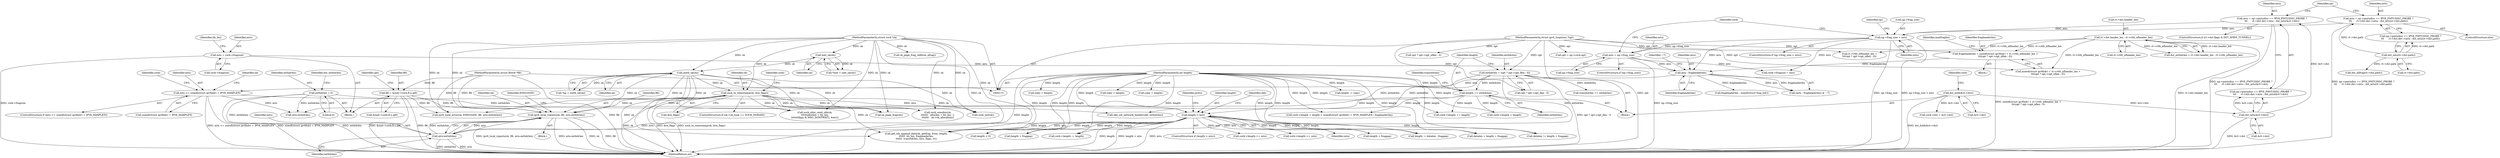 digraph "0_linux_2811ebac2521ceac84f2bdae402455baa6a7fb47@pointer" {
"1000675" [label="(Call,ipv6_local_rxpmtu(sk, fl6, mtu-exthdrlen))"];
"1000644" [label="(Call,sock_tx_timestamp(sk, &tx_flags))"];
"1000137" [label="(Call,inet6_sk(sk))"];
"1000132" [label="(Call,inet_sk(sk))"];
"1000116" [label="(MethodParameterIn,struct sock *sk)"];
"1000538" [label="(Call,fl6 = &inet->cork.fl.u.ip6)"];
"1000124" [label="(MethodParameterIn,struct flowi6 *fl6)"];
"1000678" [label="(Call,mtu-exthdrlen)"];
"1000654" [label="(Call,length > mtu)"];
"1000119" [label="(MethodParameterIn,int length)"];
"1000512" [label="(Call,length += exthdrlen)"];
"1000504" [label="(Call,exthdrlen = (opt ? opt->opt_flen : 0))"];
"1000123" [label="(MethodParameterIn,struct ipv6_txoptions *opt)"];
"1000607" [label="(Call,mtu <= sizeof(struct ipv6hdr) + IPV6_MAXPLEN)"];
"1000598" [label="(Call,mtu - fragheaderlen)"];
"1000566" [label="(Call,mtu = cork->fragsize)"];
"1000467" [label="(Call,np->frag_size < mtu)"];
"1000445" [label="(Call,mtu = np->pmtudisc == IPV6_PMTUDISC_PROBE ?\n\t\t\t      rt->dst.dev->mtu : dst_mtu(rt->dst.path))"];
"1000460" [label="(Call,dst_mtu(rt->dst.path))"];
"1000424" [label="(Call,mtu = np->pmtudisc == IPV6_PMTUDISC_PROBE ?\n\t\t\t      rt->dst.dev->mtu : dst_mtu(&rt->dst))"];
"1000439" [label="(Call,dst_mtu(&rt->dst))"];
"1000377" [label="(Call,dst_hold(&rt->dst))"];
"1000477" [label="(Call,mtu = np->frag_size)"];
"1000579" [label="(Call,fragheaderlen = sizeof(struct ipv6hdr) + rt->rt6i_nfheader_len +\n\t\t\t(opt ? opt->opt_nflen : 0))"];
"1000520" [label="(Call,rt->dst.header_len - rt->rt6i_nfheader_len)"];
"1000560" [label="(Call,exthdrlen = 0)"];
"1000607" [label="(Call,mtu <= sizeof(struct ipv6hdr) + IPV6_MAXPLEN)"];
"1000813" [label="(Call,datalen = length + fraggap)"];
"1001308" [label="(Call,length -= copy)"];
"1000137" [label="(Call,inet6_sk(sk))"];
"1000471" [label="(Identifier,mtu)"];
"1000598" [label="(Call,mtu - fragheaderlen)"];
"1001325" [label="(Call,sock_net(sk))"];
"1000484" [label="(Identifier,cork)"];
"1000467" [label="(Call,np->frag_size < mtu)"];
"1000488" [label="(Call,dst_allfrag(rt->dst.path))"];
"1000133" [label="(Identifier,sk)"];
"1000116" [label="(MethodParameterIn,struct sock *sk)"];
"1000632" [label="(Call,mtu-exthdrlen)"];
"1000680" [label="(Identifier,exthdrlen)"];
"1000567" [label="(Identifier,mtu)"];
"1000124" [label="(MethodParameterIn,struct flowi6 *fl6)"];
"1000469" [label="(Identifier,np)"];
"1000602" [label="(Call,fragheaderlen - sizeof(struct frag_hdr))"];
"1000628" [label="(Call,ipv6_local_error(sk, EMSGSIZE, fl6, mtu-exthdrlen))"];
"1000584" [label="(Call,rt->rt6i_nfheader_len +\n\t\t\t(opt ? opt->opt_nflen : 0))"];
"1000720" [label="(Identifier,skb)"];
"1000512" [label="(Call,length += exthdrlen)"];
"1000656" [label="(Identifier,mtu)"];
"1001125" [label="(Call,copy > length)"];
"1000138" [label="(Identifier,sk)"];
"1000445" [label="(Call,mtu = np->pmtudisc == IPV6_PMTUDISC_PROBE ?\n\t\t\t      rt->dst.dev->mtu : dst_mtu(rt->dst.path))"];
"1000911" [label="(Call,sock_alloc_send_skb(sk,\n\t\t\t\t\t\talloclen + hh_len,\n\t\t\t\t\t\t(flags & MSG_DONTWAIT), &err))"];
"1000660" [label="(Identifier,proto)"];
"1000562" [label="(Literal,0)"];
"1000515" [label="(Call,transhdrlen += exthdrlen)"];
"1000461" [label="(Call,rt->dst.path)"];
"1000123" [label="(MethodParameterIn,struct ipv6_txoptions *opt)"];
"1000618" [label="(Identifier,cork)"];
"1000676" [label="(Identifier,sk)"];
"1001190" [label="(Call,sk_page_frag_refill(sk, pfrag))"];
"1000738" [label="(Call,cork->length <= mtu)"];
"1000683" [label="(Identifier,EMSGSIZE)"];
"1000181" [label="(Block,)"];
"1000677" [label="(Identifier,fl6)"];
"1000572" [label="(Identifier,hh_len)"];
"1000655" [label="(Identifier,length)"];
"1000678" [label="(Call,mtu-exthdrlen)"];
"1000477" [label="(Call,mtu = np->frag_size)"];
"1000616" [label="(Call,cork->length + length)"];
"1000654" [label="(Call,length > mtu)"];
"1000506" [label="(Call,opt ? opt->opt_flen : 0)"];
"1000674" [label="(Block,)"];
"1000539" [label="(Identifier,fl6)"];
"1000646" [label="(Call,&tx_flags)"];
"1000550" [label="(Call,opt = np->cork.opt)"];
"1000473" [label="(ControlStructure,if (np->frag_size))"];
"1000520" [label="(Call,rt->dst.header_len - rt->rt6i_nfheader_len)"];
"1000377" [label="(Call,dst_hold(&rt->dst))"];
"1000444" [label="(ControlStructure,else)"];
"1000608" [label="(Identifier,mtu)"];
"1000460" [label="(Call,dst_mtu(rt->dst.path))"];
"1000879" [label="(Call,length + fraggap)"];
"1000514" [label="(Identifier,exthdrlen)"];
"1000482" [label="(Call,cork->fragsize = mtu)"];
"1000701" [label="(Call,ip6_ufo_append_data(sk, getfrag, from, length,\n\t\t\t\t\t\t  hh_len, fragheaderlen,\n\t\t\t\t\t\t  transhdrlen, mtu, flags, rt))"];
"1000597" [label="(Call,(mtu - fragheaderlen) & ~7)"];
"1000130" [label="(Call,*inet = inet_sk(sk))"];
"1000815" [label="(Call,length + fraggap)"];
"1000521" [label="(Call,rt->dst.header_len)"];
"1000530" [label="(Block,)"];
"1000609" [label="(Call,sizeof(struct ipv6hdr) + IPV6_MAXPLEN)"];
"1000561" [label="(Identifier,exthdrlen)"];
"1001009" [label="(Call,skb_set_network_header(skb, exthdrlen))"];
"1001182" [label="(Call,sk_page_frag(sk))"];
"1000526" [label="(Call,rt->rt6i_nfheader_len)"];
"1000755" [label="(Call,copy < length)"];
"1000650" [label="(Identifier,cork)"];
"1000641" [label="(Identifier,sk)"];
"1000566" [label="(Call,mtu = cork->fragsize)"];
"1000538" [label="(Call,fl6 = &inet->cork.fl.u.ip6)"];
"1000600" [label="(Identifier,fragheaderlen)"];
"1000595" [label="(Identifier,maxfraglen)"];
"1000648" [label="(Call,cork->length += length)"];
"1000424" [label="(Call,mtu = np->pmtudisc == IPV6_PMTUDISC_PROBE ?\n\t\t\t      rt->dst.dev->mtu : dst_mtu(&rt->dst))"];
"1000426" [label="(Call,np->pmtudisc == IPV6_PMTUDISC_PROBE ?\n\t\t\t      rt->dst.dev->mtu : dst_mtu(&rt->dst))"];
"1000615" [label="(Call,cork->length + length > sizeof(struct ipv6hdr) + IPV6_MAXPLEN - fragheaderlen)"];
"1000606" [label="(ControlStructure,if (mtu <= sizeof(struct ipv6hdr) + IPV6_MAXPLEN))"];
"1000940" [label="(Call,sock_wmalloc(sk,\n\t\t\t\t\t\t\t   alloclen + hh_len, 1,\n\t\t\t\t\t\t\t   sk->sk_allocation))"];
"1000560" [label="(Call,exthdrlen = 0)"];
"1000644" [label="(Call,sock_tx_timestamp(sk, &tx_flags))"];
"1000440" [label="(Call,&rt->dst)"];
"1000601" [label="(Identifier,~7)"];
"1000119" [label="(MethodParameterIn,int length)"];
"1000516" [label="(Identifier,transhdrlen)"];
"1000504" [label="(Call,exthdrlen = (opt ? opt->opt_flen : 0))"];
"1000675" [label="(Call,ipv6_local_rxpmtu(sk, fl6, mtu-exthdrlen))"];
"1000447" [label="(Call,np->pmtudisc == IPV6_PMTUDISC_PROBE ?\n\t\t\t      rt->dst.dev->mtu : dst_mtu(rt->dst.path))"];
"1000384" [label="(Identifier,cork)"];
"1000466" [label="(ControlStructure,if (np->frag_size < mtu))"];
"1000638" [label="(ControlStructure,if (sk->sk_type == SOCK_DGRAM))"];
"1000128" [label="(Block,)"];
"1000679" [label="(Identifier,mtu)"];
"1000599" [label="(Identifier,mtu)"];
"1000551" [label="(Identifier,opt)"];
"1000540" [label="(Call,&inet->cork.fl.u.ip6)"];
"1001103" [label="(Call,length -= datalen - fraggap)"];
"1000479" [label="(Call,np->frag_size)"];
"1000518" [label="(Call,dst_exthdrlen = rt->dst.header_len - rt->rt6i_nfheader_len)"];
"1000653" [label="(ControlStructure,if (length > mtu))"];
"1000425" [label="(Identifier,mtu)"];
"1000439" [label="(Call,dst_mtu(&rt->dst))"];
"1000513" [label="(Identifier,length)"];
"1000564" [label="(Identifier,dst_exthdrlen)"];
"1000581" [label="(Call,sizeof(struct ipv6hdr) + rt->rt6i_nfheader_len +\n\t\t\t(opt ? opt->opt_nflen : 0))"];
"1000645" [label="(Identifier,sk)"];
"1000478" [label="(Identifier,mtu)"];
"1000475" [label="(Identifier,np)"];
"1000132" [label="(Call,inet_sk(sk))"];
"1000446" [label="(Identifier,mtu)"];
"1000568" [label="(Call,cork->fragsize)"];
"1000729" [label="(Call,length > 0)"];
"1000579" [label="(Call,fragheaderlen = sizeof(struct ipv6hdr) + rt->rt6i_nfheader_len +\n\t\t\t(opt ? opt->opt_nflen : 0))"];
"1000505" [label="(Identifier,exthdrlen)"];
"1000580" [label="(Identifier,fragheaderlen)"];
"1001319" [label="(Call,cork->length -= length)"];
"1000824" [label="(Call,cork->length <= mtu)"];
"1000416" [label="(ControlStructure,if (rt->dst.flags & DST_XFRM_TUNNEL))"];
"1000382" [label="(Call,cork->dst = &rt->dst)"];
"1001333" [label="(MethodReturn,int)"];
"1000588" [label="(Call,opt ? opt->opt_nflen : 0)"];
"1000468" [label="(Call,np->frag_size)"];
"1000135" [label="(Call,*np = inet6_sk(sk))"];
"1000378" [label="(Call,&rt->dst)"];
"1001128" [label="(Call,copy = length)"];
"1000877" [label="(Call,datalen != length + fraggap)"];
"1000675" -> "1000674"  [label="AST: "];
"1000675" -> "1000678"  [label="CFG: "];
"1000676" -> "1000675"  [label="AST: "];
"1000677" -> "1000675"  [label="AST: "];
"1000678" -> "1000675"  [label="AST: "];
"1000683" -> "1000675"  [label="CFG: "];
"1000675" -> "1001333"  [label="DDG: mtu-exthdrlen"];
"1000675" -> "1001333"  [label="DDG: sk"];
"1000675" -> "1001333"  [label="DDG: fl6"];
"1000675" -> "1001333"  [label="DDG: ipv6_local_rxpmtu(sk, fl6, mtu-exthdrlen)"];
"1000644" -> "1000675"  [label="DDG: sk"];
"1000137" -> "1000675"  [label="DDG: sk"];
"1000116" -> "1000675"  [label="DDG: sk"];
"1000538" -> "1000675"  [label="DDG: fl6"];
"1000124" -> "1000675"  [label="DDG: fl6"];
"1000678" -> "1000675"  [label="DDG: mtu"];
"1000678" -> "1000675"  [label="DDG: exthdrlen"];
"1000644" -> "1000638"  [label="AST: "];
"1000644" -> "1000646"  [label="CFG: "];
"1000645" -> "1000644"  [label="AST: "];
"1000646" -> "1000644"  [label="AST: "];
"1000650" -> "1000644"  [label="CFG: "];
"1000644" -> "1001333"  [label="DDG: &tx_flags"];
"1000644" -> "1001333"  [label="DDG: sock_tx_timestamp(sk, &tx_flags)"];
"1000644" -> "1001333"  [label="DDG: sk"];
"1000137" -> "1000644"  [label="DDG: sk"];
"1000116" -> "1000644"  [label="DDG: sk"];
"1000644" -> "1000701"  [label="DDG: sk"];
"1000644" -> "1000911"  [label="DDG: sk"];
"1000644" -> "1000940"  [label="DDG: sk"];
"1000644" -> "1001182"  [label="DDG: sk"];
"1000644" -> "1001325"  [label="DDG: sk"];
"1000137" -> "1000135"  [label="AST: "];
"1000137" -> "1000138"  [label="CFG: "];
"1000138" -> "1000137"  [label="AST: "];
"1000135" -> "1000137"  [label="CFG: "];
"1000137" -> "1001333"  [label="DDG: sk"];
"1000137" -> "1000135"  [label="DDG: sk"];
"1000132" -> "1000137"  [label="DDG: sk"];
"1000116" -> "1000137"  [label="DDG: sk"];
"1000137" -> "1000628"  [label="DDG: sk"];
"1000137" -> "1000701"  [label="DDG: sk"];
"1000137" -> "1000911"  [label="DDG: sk"];
"1000137" -> "1000940"  [label="DDG: sk"];
"1000137" -> "1001182"  [label="DDG: sk"];
"1000137" -> "1001325"  [label="DDG: sk"];
"1000132" -> "1000130"  [label="AST: "];
"1000132" -> "1000133"  [label="CFG: "];
"1000133" -> "1000132"  [label="AST: "];
"1000130" -> "1000132"  [label="CFG: "];
"1000132" -> "1000130"  [label="DDG: sk"];
"1000116" -> "1000132"  [label="DDG: sk"];
"1000116" -> "1000115"  [label="AST: "];
"1000116" -> "1001333"  [label="DDG: sk"];
"1000116" -> "1000628"  [label="DDG: sk"];
"1000116" -> "1000701"  [label="DDG: sk"];
"1000116" -> "1000911"  [label="DDG: sk"];
"1000116" -> "1000940"  [label="DDG: sk"];
"1000116" -> "1001182"  [label="DDG: sk"];
"1000116" -> "1001190"  [label="DDG: sk"];
"1000116" -> "1001325"  [label="DDG: sk"];
"1000538" -> "1000530"  [label="AST: "];
"1000538" -> "1000540"  [label="CFG: "];
"1000539" -> "1000538"  [label="AST: "];
"1000540" -> "1000538"  [label="AST: "];
"1000551" -> "1000538"  [label="CFG: "];
"1000538" -> "1001333"  [label="DDG: &inet->cork.fl.u.ip6"];
"1000538" -> "1001333"  [label="DDG: fl6"];
"1000124" -> "1000538"  [label="DDG: fl6"];
"1000538" -> "1000628"  [label="DDG: fl6"];
"1000124" -> "1000115"  [label="AST: "];
"1000124" -> "1001333"  [label="DDG: fl6"];
"1000124" -> "1000628"  [label="DDG: fl6"];
"1000678" -> "1000680"  [label="CFG: "];
"1000679" -> "1000678"  [label="AST: "];
"1000680" -> "1000678"  [label="AST: "];
"1000678" -> "1001333"  [label="DDG: exthdrlen"];
"1000678" -> "1001333"  [label="DDG: mtu"];
"1000654" -> "1000678"  [label="DDG: mtu"];
"1000560" -> "1000678"  [label="DDG: exthdrlen"];
"1000504" -> "1000678"  [label="DDG: exthdrlen"];
"1000654" -> "1000653"  [label="AST: "];
"1000654" -> "1000656"  [label="CFG: "];
"1000655" -> "1000654"  [label="AST: "];
"1000656" -> "1000654"  [label="AST: "];
"1000660" -> "1000654"  [label="CFG: "];
"1000720" -> "1000654"  [label="CFG: "];
"1000654" -> "1001333"  [label="DDG: mtu"];
"1000654" -> "1001333"  [label="DDG: length"];
"1000654" -> "1001333"  [label="DDG: length > mtu"];
"1000119" -> "1000654"  [label="DDG: length"];
"1000512" -> "1000654"  [label="DDG: length"];
"1000607" -> "1000654"  [label="DDG: mtu"];
"1000654" -> "1000701"  [label="DDG: length"];
"1000654" -> "1000701"  [label="DDG: mtu"];
"1000654" -> "1000729"  [label="DDG: length"];
"1000654" -> "1000738"  [label="DDG: mtu"];
"1000654" -> "1000813"  [label="DDG: length"];
"1000654" -> "1000815"  [label="DDG: length"];
"1000654" -> "1000824"  [label="DDG: mtu"];
"1000654" -> "1000877"  [label="DDG: length"];
"1000654" -> "1000879"  [label="DDG: length"];
"1000654" -> "1001103"  [label="DDG: length"];
"1000654" -> "1001319"  [label="DDG: length"];
"1000119" -> "1000115"  [label="AST: "];
"1000119" -> "1001333"  [label="DDG: length"];
"1000119" -> "1000512"  [label="DDG: length"];
"1000119" -> "1000615"  [label="DDG: length"];
"1000119" -> "1000616"  [label="DDG: length"];
"1000119" -> "1000648"  [label="DDG: length"];
"1000119" -> "1000701"  [label="DDG: length"];
"1000119" -> "1000729"  [label="DDG: length"];
"1000119" -> "1000755"  [label="DDG: length"];
"1000119" -> "1000813"  [label="DDG: length"];
"1000119" -> "1000815"  [label="DDG: length"];
"1000119" -> "1000877"  [label="DDG: length"];
"1000119" -> "1000879"  [label="DDG: length"];
"1000119" -> "1001103"  [label="DDG: length"];
"1000119" -> "1001125"  [label="DDG: length"];
"1000119" -> "1001128"  [label="DDG: length"];
"1000119" -> "1001308"  [label="DDG: length"];
"1000119" -> "1001319"  [label="DDG: length"];
"1000512" -> "1000181"  [label="AST: "];
"1000512" -> "1000514"  [label="CFG: "];
"1000513" -> "1000512"  [label="AST: "];
"1000514" -> "1000512"  [label="AST: "];
"1000516" -> "1000512"  [label="CFG: "];
"1000504" -> "1000512"  [label="DDG: exthdrlen"];
"1000512" -> "1000615"  [label="DDG: length"];
"1000512" -> "1000616"  [label="DDG: length"];
"1000512" -> "1000648"  [label="DDG: length"];
"1000504" -> "1000181"  [label="AST: "];
"1000504" -> "1000506"  [label="CFG: "];
"1000505" -> "1000504"  [label="AST: "];
"1000506" -> "1000504"  [label="AST: "];
"1000513" -> "1000504"  [label="CFG: "];
"1000504" -> "1001333"  [label="DDG: opt ? opt->opt_flen : 0"];
"1000123" -> "1000504"  [label="DDG: opt"];
"1000504" -> "1000515"  [label="DDG: exthdrlen"];
"1000504" -> "1000632"  [label="DDG: exthdrlen"];
"1000504" -> "1001009"  [label="DDG: exthdrlen"];
"1000123" -> "1000115"  [label="AST: "];
"1000123" -> "1001333"  [label="DDG: opt"];
"1000123" -> "1000506"  [label="DDG: opt"];
"1000123" -> "1000550"  [label="DDG: opt"];
"1000123" -> "1000579"  [label="DDG: opt"];
"1000123" -> "1000581"  [label="DDG: opt"];
"1000123" -> "1000584"  [label="DDG: opt"];
"1000123" -> "1000588"  [label="DDG: opt"];
"1000607" -> "1000606"  [label="AST: "];
"1000607" -> "1000609"  [label="CFG: "];
"1000608" -> "1000607"  [label="AST: "];
"1000609" -> "1000607"  [label="AST: "];
"1000618" -> "1000607"  [label="CFG: "];
"1000641" -> "1000607"  [label="CFG: "];
"1000607" -> "1001333"  [label="DDG: mtu <= sizeof(struct ipv6hdr) + IPV6_MAXPLEN"];
"1000607" -> "1001333"  [label="DDG: sizeof(struct ipv6hdr) + IPV6_MAXPLEN"];
"1000598" -> "1000607"  [label="DDG: mtu"];
"1000607" -> "1000632"  [label="DDG: mtu"];
"1000598" -> "1000597"  [label="AST: "];
"1000598" -> "1000600"  [label="CFG: "];
"1000599" -> "1000598"  [label="AST: "];
"1000600" -> "1000598"  [label="AST: "];
"1000601" -> "1000598"  [label="CFG: "];
"1000598" -> "1000597"  [label="DDG: mtu"];
"1000598" -> "1000597"  [label="DDG: fragheaderlen"];
"1000566" -> "1000598"  [label="DDG: mtu"];
"1000467" -> "1000598"  [label="DDG: mtu"];
"1000477" -> "1000598"  [label="DDG: mtu"];
"1000579" -> "1000598"  [label="DDG: fragheaderlen"];
"1000598" -> "1000602"  [label="DDG: fragheaderlen"];
"1000566" -> "1000530"  [label="AST: "];
"1000566" -> "1000568"  [label="CFG: "];
"1000567" -> "1000566"  [label="AST: "];
"1000568" -> "1000566"  [label="AST: "];
"1000572" -> "1000566"  [label="CFG: "];
"1000566" -> "1001333"  [label="DDG: cork->fragsize"];
"1000467" -> "1000466"  [label="AST: "];
"1000467" -> "1000471"  [label="CFG: "];
"1000468" -> "1000467"  [label="AST: "];
"1000471" -> "1000467"  [label="AST: "];
"1000475" -> "1000467"  [label="CFG: "];
"1000484" -> "1000467"  [label="CFG: "];
"1000467" -> "1001333"  [label="DDG: np->frag_size"];
"1000467" -> "1001333"  [label="DDG: np->frag_size < mtu"];
"1000445" -> "1000467"  [label="DDG: mtu"];
"1000424" -> "1000467"  [label="DDG: mtu"];
"1000467" -> "1000477"  [label="DDG: np->frag_size"];
"1000467" -> "1000482"  [label="DDG: mtu"];
"1000445" -> "1000444"  [label="AST: "];
"1000445" -> "1000447"  [label="CFG: "];
"1000446" -> "1000445"  [label="AST: "];
"1000447" -> "1000445"  [label="AST: "];
"1000469" -> "1000445"  [label="CFG: "];
"1000445" -> "1001333"  [label="DDG: np->pmtudisc == IPV6_PMTUDISC_PROBE ?\n\t\t\t      rt->dst.dev->mtu : dst_mtu(rt->dst.path)"];
"1000460" -> "1000445"  [label="DDG: rt->dst.path"];
"1000460" -> "1000447"  [label="AST: "];
"1000460" -> "1000461"  [label="CFG: "];
"1000461" -> "1000460"  [label="AST: "];
"1000447" -> "1000460"  [label="CFG: "];
"1000460" -> "1000447"  [label="DDG: rt->dst.path"];
"1000460" -> "1000488"  [label="DDG: rt->dst.path"];
"1000424" -> "1000416"  [label="AST: "];
"1000424" -> "1000426"  [label="CFG: "];
"1000425" -> "1000424"  [label="AST: "];
"1000426" -> "1000424"  [label="AST: "];
"1000469" -> "1000424"  [label="CFG: "];
"1000424" -> "1001333"  [label="DDG: np->pmtudisc == IPV6_PMTUDISC_PROBE ?\n\t\t\t      rt->dst.dev->mtu : dst_mtu(&rt->dst)"];
"1000439" -> "1000424"  [label="DDG: &rt->dst"];
"1000439" -> "1000426"  [label="AST: "];
"1000439" -> "1000440"  [label="CFG: "];
"1000440" -> "1000439"  [label="AST: "];
"1000426" -> "1000439"  [label="CFG: "];
"1000439" -> "1001333"  [label="DDG: &rt->dst"];
"1000439" -> "1000426"  [label="DDG: &rt->dst"];
"1000377" -> "1000439"  [label="DDG: &rt->dst"];
"1000377" -> "1000181"  [label="AST: "];
"1000377" -> "1000378"  [label="CFG: "];
"1000378" -> "1000377"  [label="AST: "];
"1000384" -> "1000377"  [label="CFG: "];
"1000377" -> "1001333"  [label="DDG: dst_hold(&rt->dst)"];
"1000377" -> "1000382"  [label="DDG: &rt->dst"];
"1000477" -> "1000473"  [label="AST: "];
"1000477" -> "1000479"  [label="CFG: "];
"1000478" -> "1000477"  [label="AST: "];
"1000479" -> "1000477"  [label="AST: "];
"1000484" -> "1000477"  [label="CFG: "];
"1000477" -> "1001333"  [label="DDG: np->frag_size"];
"1000477" -> "1000482"  [label="DDG: mtu"];
"1000579" -> "1000128"  [label="AST: "];
"1000579" -> "1000581"  [label="CFG: "];
"1000580" -> "1000579"  [label="AST: "];
"1000581" -> "1000579"  [label="AST: "];
"1000595" -> "1000579"  [label="CFG: "];
"1000579" -> "1001333"  [label="DDG: sizeof(struct ipv6hdr) + rt->rt6i_nfheader_len +\n\t\t\t(opt ? opt->opt_nflen : 0)"];
"1000520" -> "1000579"  [label="DDG: rt->rt6i_nfheader_len"];
"1000520" -> "1000518"  [label="AST: "];
"1000520" -> "1000526"  [label="CFG: "];
"1000521" -> "1000520"  [label="AST: "];
"1000526" -> "1000520"  [label="AST: "];
"1000518" -> "1000520"  [label="CFG: "];
"1000520" -> "1001333"  [label="DDG: rt->dst.header_len"];
"1000520" -> "1000518"  [label="DDG: rt->dst.header_len"];
"1000520" -> "1000518"  [label="DDG: rt->rt6i_nfheader_len"];
"1000520" -> "1000581"  [label="DDG: rt->rt6i_nfheader_len"];
"1000520" -> "1000584"  [label="DDG: rt->rt6i_nfheader_len"];
"1000560" -> "1000530"  [label="AST: "];
"1000560" -> "1000562"  [label="CFG: "];
"1000561" -> "1000560"  [label="AST: "];
"1000562" -> "1000560"  [label="AST: "];
"1000564" -> "1000560"  [label="CFG: "];
"1000560" -> "1001333"  [label="DDG: exthdrlen"];
"1000560" -> "1000632"  [label="DDG: exthdrlen"];
"1000560" -> "1001009"  [label="DDG: exthdrlen"];
}
